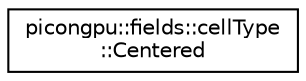 digraph "Graphical Class Hierarchy"
{
 // LATEX_PDF_SIZE
  edge [fontname="Helvetica",fontsize="10",labelfontname="Helvetica",labelfontsize="10"];
  node [fontname="Helvetica",fontsize="10",shape=record];
  rankdir="LR";
  Node0 [label="picongpu::fields::cellType\l::Centered",height=0.2,width=0.4,color="black", fillcolor="white", style="filled",URL="$structpicongpu_1_1fields_1_1cell_type_1_1_centered.html",tooltip=" "];
}
